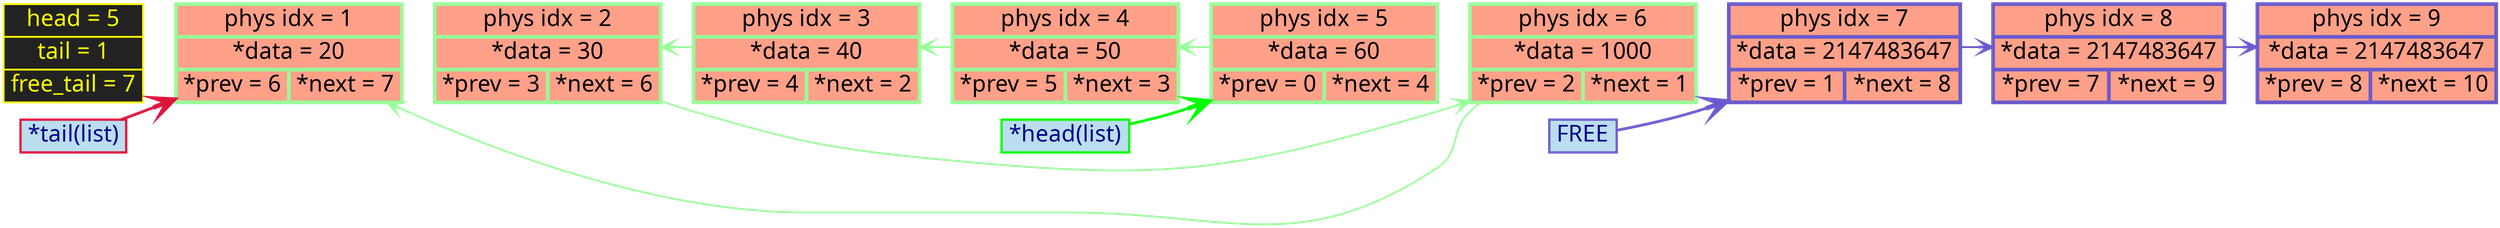 digraph G {
rankdir=LR
bgcolor="transparent"
	node [shape=record, style="filled", fillcolor="#FFA089", fontcolor="black", color="#007CAD", penwidth=2.5, fontname="Tahoma", fontsize=25];

edge [color="#2d714f", arrowsize=1, penwidth=5, arrowhead="vee", style="bold"];
node0 [label="head = 5 | tail = 1 | free_tail = 7", shape=record, style="filled", fillcolor="#222222", fontcolor="yellow", color="yellow", penwidth=2];
	node1 [label="phys idx = 1 | *data = 20 | {*prev = 6 | *next = 7} "];
	node2 [label="phys idx = 2 | *data = 30 | {*prev = 3 | *next = 6} "];
	node3 [label="phys idx = 3 | *data = 40 | {*prev = 4 | *next = 2} "];
	node4 [label="phys idx = 4 | *data = 50 | {*prev = 5 | *next = 3} "];
	node5 [label="phys idx = 5 | *data = 60 | {*prev = 0 | *next = 4} "];
	node6 [label="phys idx = 6 | *data = 1000 | {*prev = 2 | *next = 1} "];
	node7 [label="phys idx = 7 | *data = 2147483647 | {*prev = 1 | *next = 8} "];
	node8 [label="phys idx = 8 | *data = 2147483647 | {*prev = 7 | *next = 9} "];
	node9 [label="phys idx = 9 | *data = 2147483647 | {*prev = 8 | *next = 10} "];

head_label [shape=box, label="*head(list)", style="filled", fillcolor="#BBDDEE", color="lime", fontcolor="darkblue"];
tail_label [shape=box, label="*tail(list)", style="filled", fillcolor="#BBDDEE", color="#DC143C",   fontcolor="darkblue"];
free_head_label [shape=box, label="FREE", style="filled"  , fillcolor="#BBDDEE", color="#6A5ACD",   fontcolor="darkblue"];
head_label      -> node5 [color="lime", arrowsize=2.5, penwidth=3];
tail_label      -> node1 [color="#DC143C"  , arrowsize=2.5, penwidth=3];
free_head_label -> node7 [color="#6A5ACD"  , arrowsize=2.5, penwidth=3];
node0 -> node1[style=invis, weight = 100000]	node1 -> node2 -> node3 -> node4 -> node5 -> node6 -> node7 -> node8 -> node9[style=invis, weight=1000000];
	node5 -> node4 -> node3 -> node2 -> node6 -> node1[color="#98FB98", arrowsize=1.5, penwidth=2, weight=100000];

	node5[color = "#98FB98", penwidth=4];
	node4[color = "#98FB98", penwidth=4];
	node3[color = "#98FB98", penwidth=4];
	node2[color = "#98FB98", penwidth=4];
	node6[color = "#98FB98", penwidth=4];
	node1[color = "#98FB98", penwidth=4];

	node7 -> node8 -> node9[color="#6A5ACD", arrowsize=1.5, penwidth=2, weight=100000];

	node7[color = "#6A5ACD", penwidth=4];
	node8[color = "#6A5ACD", penwidth=4];
	node9[color = "#6A5ACD", penwidth=4];

}
